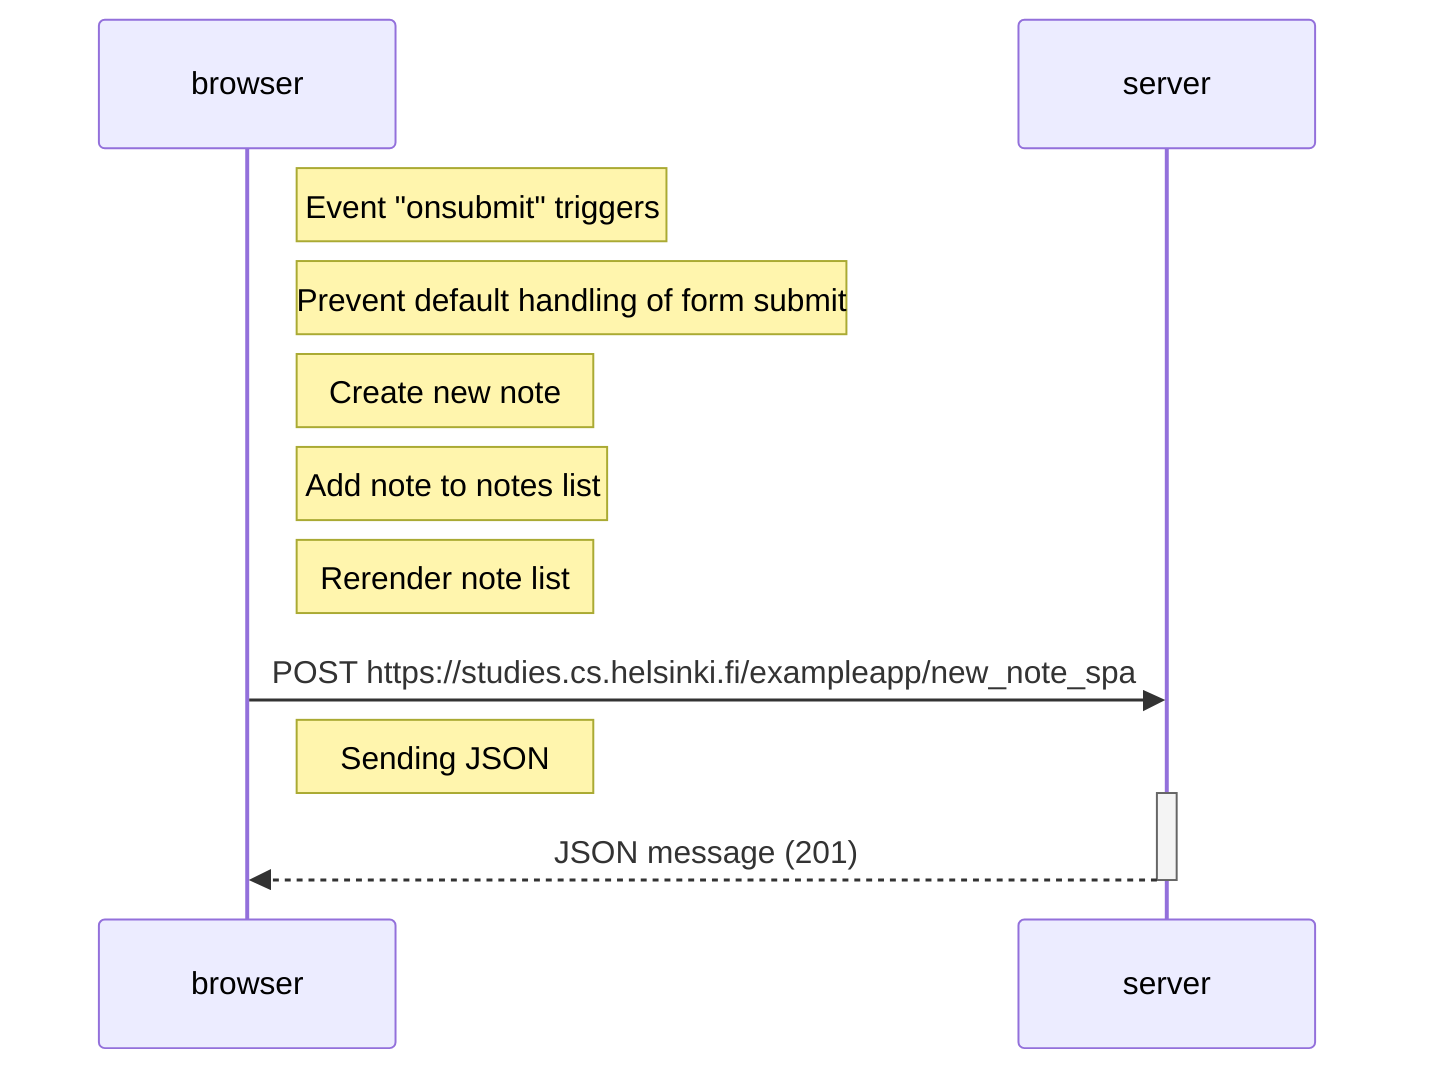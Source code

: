 sequenceDiagram
        participant browser
        participant server
        Note right of browser: Event "onsubmit" triggers 
        Note right of browser: Prevent default handling of form submit
        Note right of browser: Create new note
        Note right of browser: Add note to notes list
        Note right of browser: Rerender note list
        browser->>server: POST https://studies.cs.helsinki.fi/exampleapp/new_note_spa
        Note right of browser: Sending JSON
        activate server
        server-->>browser:JSON message (201)        
        deactivate server